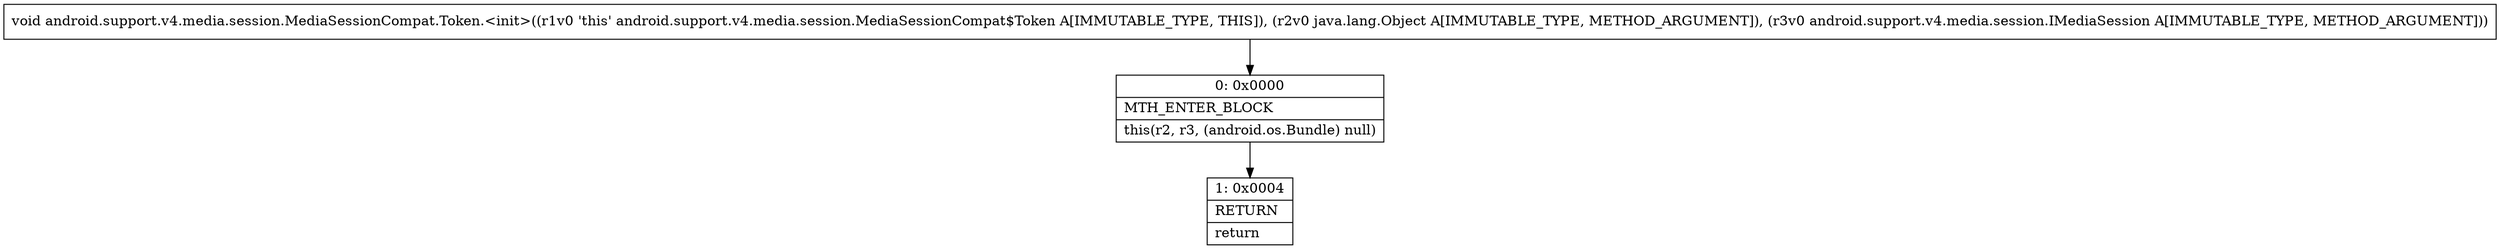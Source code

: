 digraph "CFG forandroid.support.v4.media.session.MediaSessionCompat.Token.\<init\>(Ljava\/lang\/Object;Landroid\/support\/v4\/media\/session\/IMediaSession;)V" {
Node_0 [shape=record,label="{0\:\ 0x0000|MTH_ENTER_BLOCK\l|this(r2, r3, (android.os.Bundle) null)\l}"];
Node_1 [shape=record,label="{1\:\ 0x0004|RETURN\l|return\l}"];
MethodNode[shape=record,label="{void android.support.v4.media.session.MediaSessionCompat.Token.\<init\>((r1v0 'this' android.support.v4.media.session.MediaSessionCompat$Token A[IMMUTABLE_TYPE, THIS]), (r2v0 java.lang.Object A[IMMUTABLE_TYPE, METHOD_ARGUMENT]), (r3v0 android.support.v4.media.session.IMediaSession A[IMMUTABLE_TYPE, METHOD_ARGUMENT])) }"];
MethodNode -> Node_0;
Node_0 -> Node_1;
}


